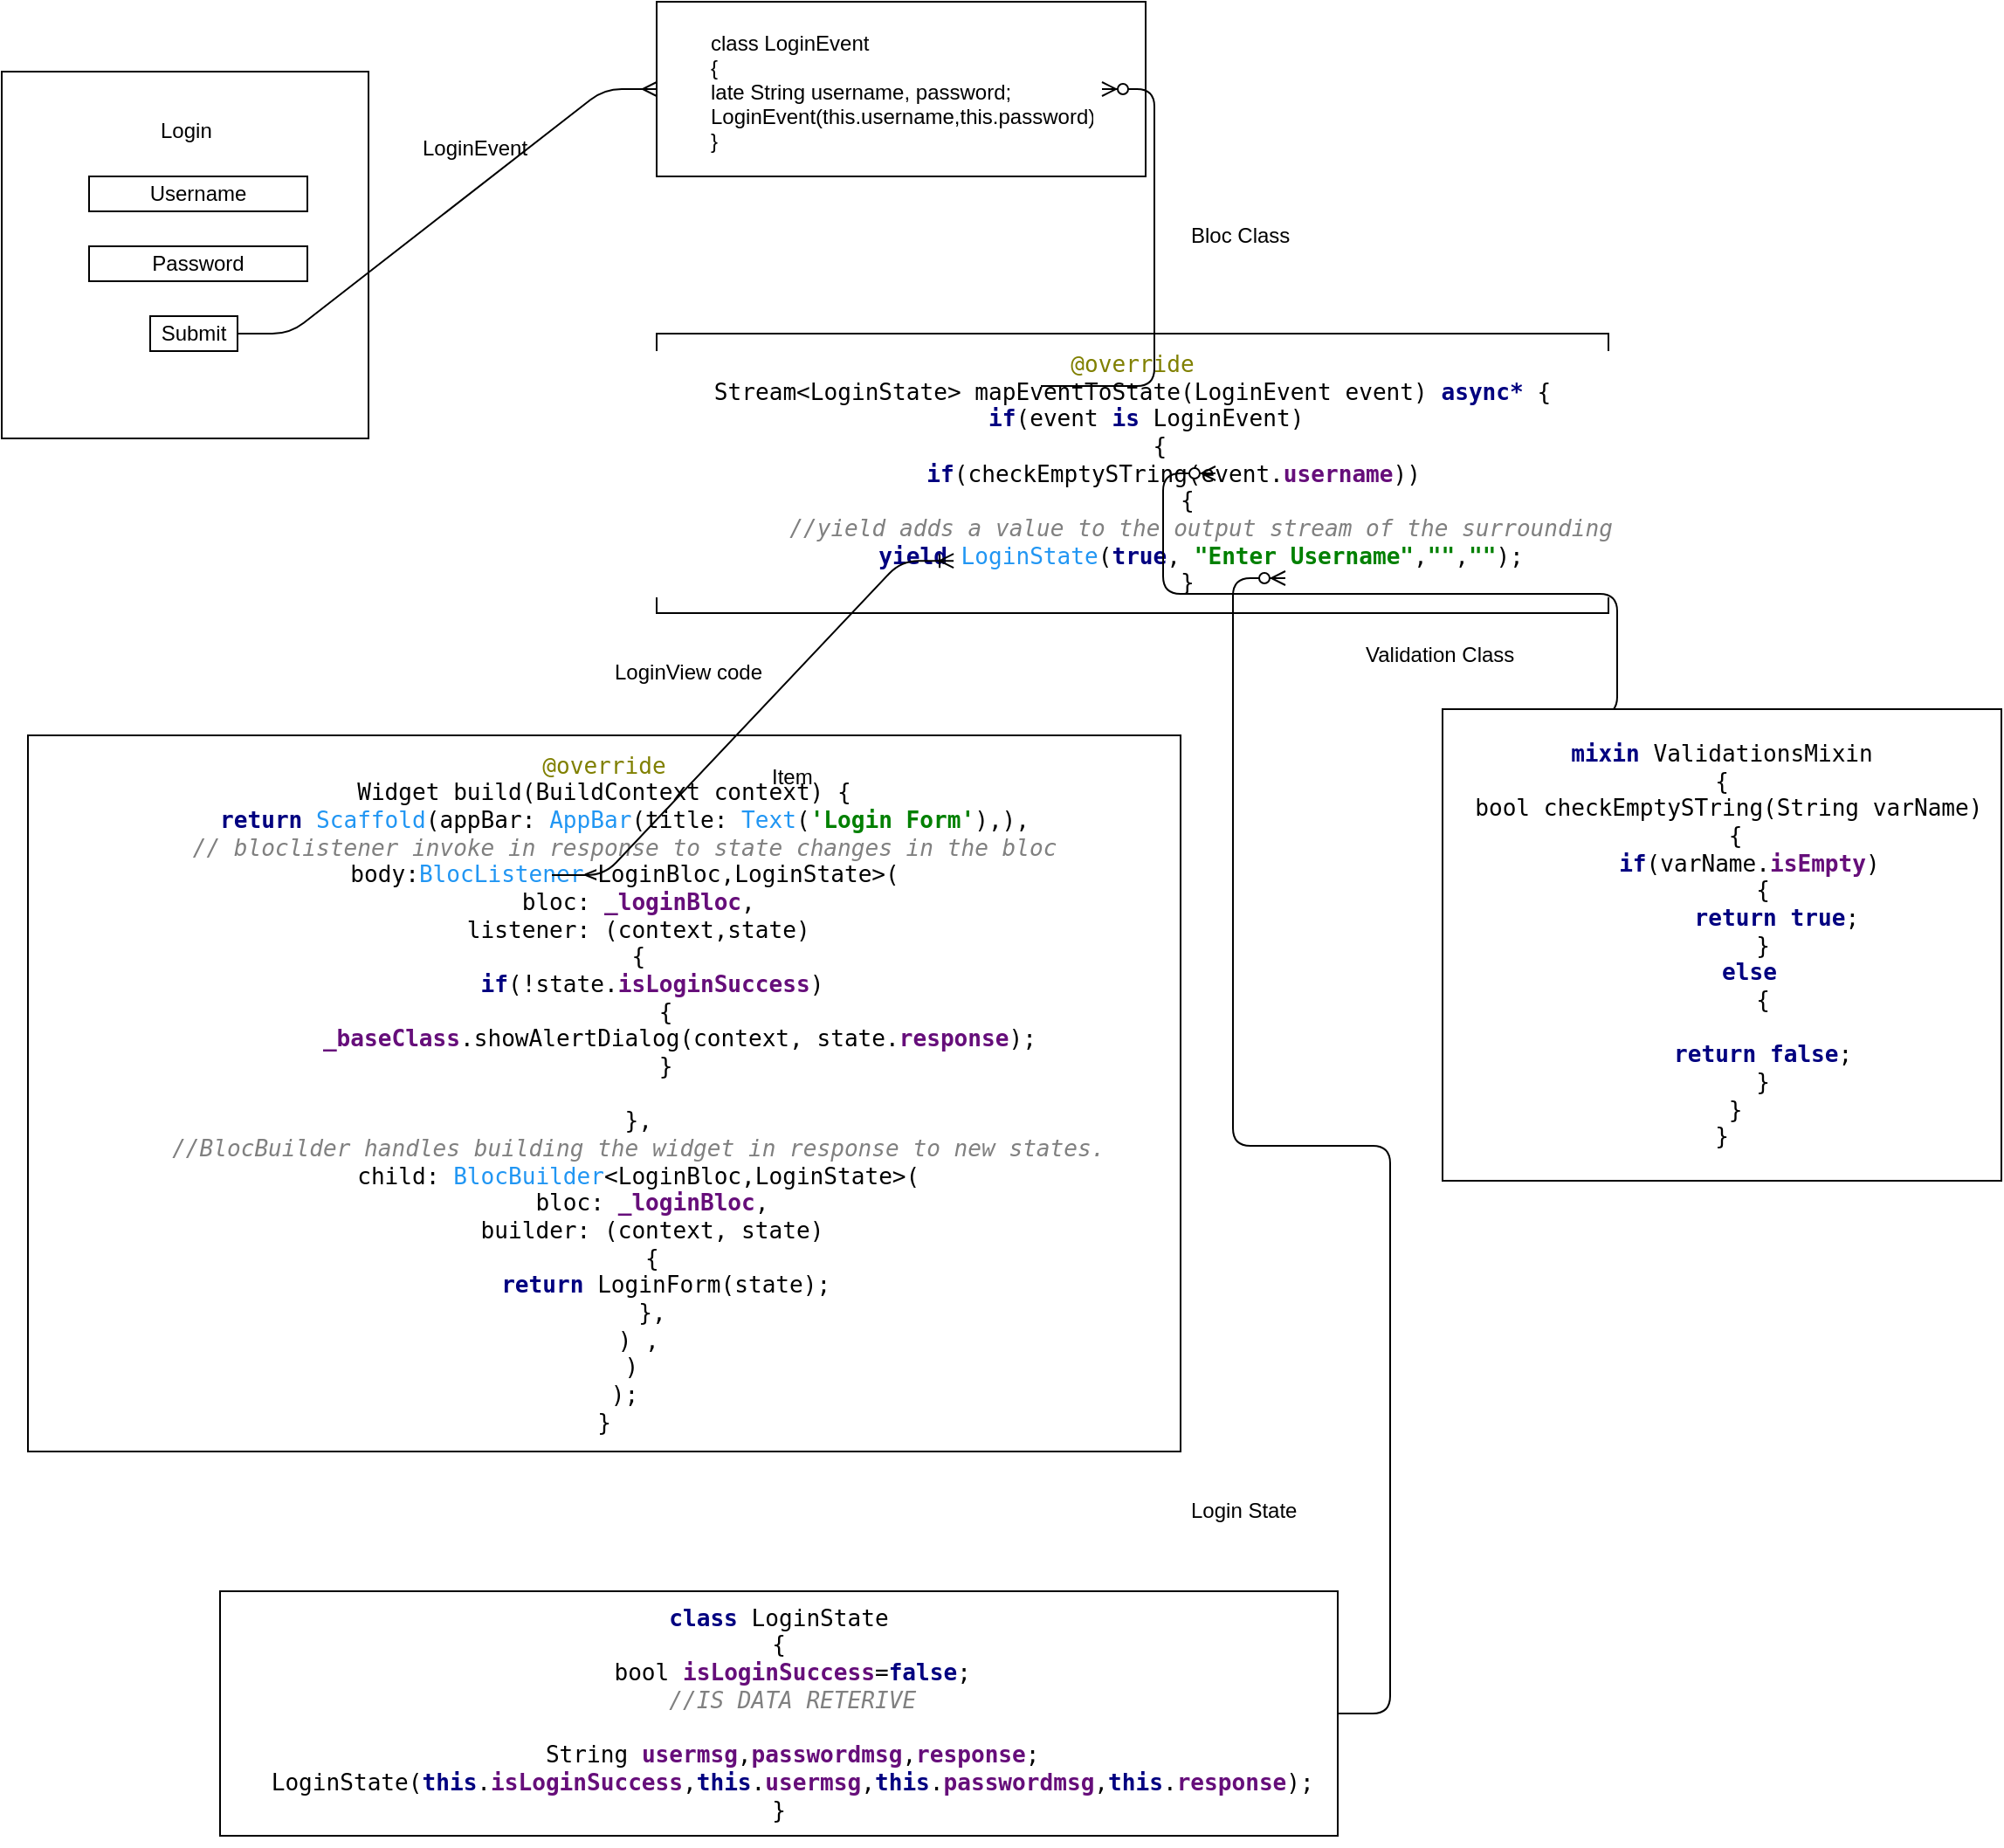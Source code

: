 <mxfile version="14.9.6" type="github">
  <diagram id="pxMbGjhxvE2CzqyP1hJF" name="Page-1">
    <mxGraphModel dx="924" dy="516" grid="1" gridSize="10" guides="1" tooltips="1" connect="1" arrows="1" fold="1" page="1" pageScale="1" pageWidth="850" pageHeight="1100" math="0" shadow="0">
      <root>
        <mxCell id="0" />
        <mxCell id="1" parent="0" />
        <mxCell id="L8xHCt0ksTSfUMufu73G-1" value="" style="whiteSpace=wrap;html=1;aspect=fixed;" vertex="1" parent="1">
          <mxGeometry x="65" y="50" width="210" height="210" as="geometry" />
        </mxCell>
        <mxCell id="L8xHCt0ksTSfUMufu73G-3" value="&lt;pre style=&quot;background-color: #ffffff ; color: #000000 ; font-family: &amp;quot;consolas&amp;quot; , monospace ; font-size: 9.8pt&quot;&gt;&lt;span style=&quot;color: #000080 ; font-weight: bold&quot;&gt;class &lt;/span&gt;LoginState&lt;br&gt;{&lt;br&gt;  bool &lt;span style=&quot;color: #660e7a ; font-weight: bold&quot;&gt;isLoginSuccess&lt;/span&gt;=&lt;span style=&quot;color: #000080 ; font-weight: bold&quot;&gt;false&lt;/span&gt;;&lt;br&gt;  &lt;span style=&quot;color: #808080 ; font-style: italic&quot;&gt;//IS DATA RETERIVE&lt;br&gt;&lt;/span&gt;&lt;span style=&quot;color: #808080 ; font-style: italic&quot;&gt;&lt;br&gt;&lt;/span&gt;&lt;span style=&quot;color: #808080 ; font-style: italic&quot;&gt;  &lt;/span&gt;String &lt;span style=&quot;color: #660e7a ; font-weight: bold&quot;&gt;usermsg&lt;/span&gt;,&lt;span style=&quot;color: #660e7a ; font-weight: bold&quot;&gt;passwordmsg&lt;/span&gt;,&lt;span style=&quot;color: #660e7a ; font-weight: bold&quot;&gt;response&lt;/span&gt;;&lt;br&gt;  LoginState(&lt;span style=&quot;color: #000080 ; font-weight: bold&quot;&gt;this&lt;/span&gt;.&lt;span style=&quot;color: #660e7a ; font-weight: bold&quot;&gt;isLoginSuccess&lt;/span&gt;,&lt;span style=&quot;color: #000080 ; font-weight: bold&quot;&gt;this&lt;/span&gt;.&lt;span style=&quot;color: #660e7a ; font-weight: bold&quot;&gt;usermsg&lt;/span&gt;,&lt;span style=&quot;color: #000080 ; font-weight: bold&quot;&gt;this&lt;/span&gt;.&lt;span style=&quot;color: #660e7a ; font-weight: bold&quot;&gt;passwordmsg&lt;/span&gt;,&lt;span style=&quot;color: #000080 ; font-weight: bold&quot;&gt;this&lt;/span&gt;.&lt;span style=&quot;color: #660e7a ; font-weight: bold&quot;&gt;response&lt;/span&gt;);&lt;br&gt;}&lt;/pre&gt;" style="rounded=0;whiteSpace=wrap;html=1;" vertex="1" parent="1">
          <mxGeometry x="190" y="920" width="640" height="140" as="geometry" />
        </mxCell>
        <mxCell id="L8xHCt0ksTSfUMufu73G-4" value="" style="rounded=0;whiteSpace=wrap;html=1;" vertex="1" parent="1">
          <mxGeometry x="440" y="10" width="280" height="100" as="geometry" />
        </mxCell>
        <mxCell id="L8xHCt0ksTSfUMufu73G-5" value="&lt;pre style=&quot;background-color: #ffffff ; color: #000000 ; font-family: &amp;quot;consolas&amp;quot; , monospace ; font-size: 9.8pt&quot;&gt;&lt;span style=&quot;color: #808000&quot;&gt;@override&lt;br&gt;&lt;/span&gt;Stream&amp;lt;LoginState&amp;gt; mapEventToState(LoginEvent event) &lt;span style=&quot;color: #000080 ; font-weight: bold&quot;&gt;async* &lt;/span&gt;{&lt;br&gt;  &lt;span style=&quot;color: #000080 ; font-weight: bold&quot;&gt;if&lt;/span&gt;(event &lt;span style=&quot;color: #000080 ; font-weight: bold&quot;&gt;is &lt;/span&gt;LoginEvent)&lt;br&gt;    {&lt;br&gt;      &lt;span style=&quot;color: #000080 ; font-weight: bold&quot;&gt;if&lt;/span&gt;(checkEmptySTring(event.&lt;span style=&quot;color: #660e7a ; font-weight: bold&quot;&gt;username&lt;/span&gt;))&lt;br&gt;        {&lt;br&gt;          &lt;span style=&quot;color: #808080 ; font-style: italic&quot;&gt;//yield adds a value to the output stream of the surrounding&lt;br&gt;&lt;/span&gt;&lt;span style=&quot;color: #808080 ; font-style: italic&quot;&gt;          &lt;/span&gt;&lt;span style=&quot;color: #000080 ; font-weight: bold&quot;&gt;yield &lt;/span&gt;&lt;span style=&quot;color: #2196f3&quot;&gt;LoginState&lt;/span&gt;(&lt;span style=&quot;color: #000080 ; font-weight: bold&quot;&gt;true&lt;/span&gt;, &lt;span style=&quot;color: #008000 ; font-weight: bold&quot;&gt;&quot;Enter Username&quot;&lt;/span&gt;,&lt;span style=&quot;color: #008000 ; font-weight: bold&quot;&gt;&quot;&quot;&lt;/span&gt;,&lt;span style=&quot;color: #008000 ; font-weight: bold&quot;&gt;&quot;&quot;&lt;/span&gt;);&lt;br&gt;        }&lt;/pre&gt;" style="rounded=0;whiteSpace=wrap;html=1;" vertex="1" parent="1">
          <mxGeometry x="440" y="200" width="545" height="160" as="geometry" />
        </mxCell>
        <mxCell id="L8xHCt0ksTSfUMufu73G-12" value="" style="edgeStyle=entityRelationEdgeStyle;fontSize=12;html=1;endArrow=ERmany;entryX=0;entryY=0.5;entryDx=0;entryDy=0;" edge="1" parent="1" target="L8xHCt0ksTSfUMufu73G-4">
          <mxGeometry width="100" height="100" relative="1" as="geometry">
            <mxPoint x="200" y="200" as="sourcePoint" />
            <mxPoint x="300" y="100" as="targetPoint" />
          </mxGeometry>
        </mxCell>
        <mxCell id="L8xHCt0ksTSfUMufu73G-15" value="Submit" style="whiteSpace=wrap;html=1;align=center;" vertex="1" parent="1">
          <mxGeometry x="150" y="190" width="50" height="20" as="geometry" />
        </mxCell>
        <mxCell id="L8xHCt0ksTSfUMufu73G-16" value="Username" style="whiteSpace=wrap;html=1;align=center;" vertex="1" parent="1">
          <mxGeometry x="115" y="110" width="125" height="20" as="geometry" />
        </mxCell>
        <mxCell id="L8xHCt0ksTSfUMufu73G-17" value="Password" style="whiteSpace=wrap;html=1;align=center;" vertex="1" parent="1">
          <mxGeometry x="115" y="150" width="125" height="20" as="geometry" />
        </mxCell>
        <mxCell id="L8xHCt0ksTSfUMufu73G-19" value="Login" style="text;strokeColor=none;fillColor=none;spacingLeft=4;spacingRight=4;overflow=hidden;rotatable=0;points=[[0,0.5],[1,0.5]];portConstraint=eastwest;fontSize=12;" vertex="1" parent="1">
          <mxGeometry x="150" y="70" width="40" height="30" as="geometry" />
        </mxCell>
        <mxCell id="L8xHCt0ksTSfUMufu73G-21" value="LoginEvent" style="text;strokeColor=none;fillColor=none;spacingLeft=4;spacingRight=4;overflow=hidden;rotatable=0;points=[[0,0.5],[1,0.5]];portConstraint=eastwest;fontSize=12;" vertex="1" parent="1">
          <mxGeometry x="300" y="80" width="100" height="30" as="geometry" />
        </mxCell>
        <mxCell id="L8xHCt0ksTSfUMufu73G-20" value="class LoginEvent&#xa;{&#xa; late String username, password;&#xa; LoginEvent(this.username,this.password);&#xa;}" style="text;strokeColor=none;fillColor=none;spacingLeft=4;spacingRight=4;overflow=hidden;rotatable=0;points=[[0,0.5],[1,0.5]];portConstraint=eastwest;fontSize=12;" vertex="1" parent="1">
          <mxGeometry x="465" y="20" width="230" height="80" as="geometry" />
        </mxCell>
        <mxCell id="L8xHCt0ksTSfUMufu73G-25" value="" style="edgeStyle=entityRelationEdgeStyle;fontSize=12;html=1;endArrow=ERzeroToMany;endFill=1;" edge="1" parent="1" target="L8xHCt0ksTSfUMufu73G-20">
          <mxGeometry width="100" height="100" relative="1" as="geometry">
            <mxPoint x="660" y="230" as="sourcePoint" />
            <mxPoint x="600" y="80" as="targetPoint" />
          </mxGeometry>
        </mxCell>
        <mxCell id="L8xHCt0ksTSfUMufu73G-26" value="" style="edgeStyle=entityRelationEdgeStyle;fontSize=12;html=1;endArrow=ERzeroToMany;endFill=1;" edge="1" parent="1">
          <mxGeometry width="100" height="100" relative="1" as="geometry">
            <mxPoint x="960" y="418" as="sourcePoint" />
            <mxPoint x="760" y="280" as="targetPoint" />
          </mxGeometry>
        </mxCell>
        <mxCell id="L8xHCt0ksTSfUMufu73G-27" value="&lt;pre style=&quot;background-color: #ffffff ; color: #000000 ; font-family: &amp;quot;consolas&amp;quot; , monospace ; font-size: 9.8pt&quot;&gt;&lt;span style=&quot;color: #000080 ; font-weight: bold&quot;&gt;mixin &lt;/span&gt;ValidationsMixin&lt;br&gt;{&lt;br&gt; bool checkEmptySTring(String varName)&lt;br&gt;  {&lt;br&gt;    &lt;span style=&quot;color: #000080 ; font-weight: bold&quot;&gt;if&lt;/span&gt;(varName.&lt;span style=&quot;color: #660e7a ; font-weight: bold&quot;&gt;isEmpty&lt;/span&gt;)&lt;br&gt;      {&lt;br&gt;        &lt;span style=&quot;color: #000080 ; font-weight: bold&quot;&gt;return true&lt;/span&gt;;&lt;br&gt;      }&lt;br&gt;    &lt;span style=&quot;color: #000080 ; font-weight: bold&quot;&gt;else&lt;br&gt;&lt;/span&gt;&lt;span style=&quot;color: #000080 ; font-weight: bold&quot;&gt;      &lt;/span&gt;{&lt;br&gt;&lt;br&gt;      &lt;span style=&quot;color: #000080 ; font-weight: bold&quot;&gt;return false&lt;/span&gt;;&lt;br&gt;      }&lt;br&gt;  }&lt;br&gt;}&lt;/pre&gt;" style="whiteSpace=wrap;html=1;align=center;" vertex="1" parent="1">
          <mxGeometry x="890" y="415" width="320" height="270" as="geometry" />
        </mxCell>
        <mxCell id="L8xHCt0ksTSfUMufu73G-30" value="&lt;pre style=&quot;background-color: rgb(255 , 255 , 255) ; font-family: &amp;#34;consolas&amp;#34; , monospace ; font-size: 9.8pt&quot;&gt;&lt;span style=&quot;color: #808000&quot;&gt;@override&lt;br&gt;&lt;/span&gt;Widget build(BuildContext context) {&lt;br&gt;   &lt;span style=&quot;color: #000080 ; font-weight: bold&quot;&gt;return &lt;/span&gt;&lt;span style=&quot;color: #2196f3&quot;&gt;Scaffold&lt;/span&gt;(appBar: &lt;span style=&quot;color: #2196f3&quot;&gt;AppBar&lt;/span&gt;(title: &lt;span style=&quot;color: #2196f3&quot;&gt;Text&lt;/span&gt;(&lt;span style=&quot;color: #008000 ; font-weight: bold&quot;&gt;&#39;Login Form&#39;&lt;/span&gt;),),&lt;br&gt;   &lt;span style=&quot;color: #808080 ; font-style: italic&quot;&gt;// bloclistener invoke in response to state changes in the bloc&lt;br&gt;&lt;/span&gt;&lt;span style=&quot;color: #808080 ; font-style: italic&quot;&gt;   &lt;/span&gt;body:&lt;span style=&quot;color: #2196f3&quot;&gt;BlocListener&lt;/span&gt;&amp;lt;LoginBloc,LoginState&amp;gt;(&lt;br&gt;     bloc: &lt;span style=&quot;color: #660e7a ; font-weight: bold&quot;&gt;_loginBloc&lt;/span&gt;,&lt;br&gt;     listener: (context,state)&lt;br&gt;     {&lt;br&gt;       &lt;span style=&quot;color: #000080 ; font-weight: bold&quot;&gt;if&lt;/span&gt;(!state.&lt;span style=&quot;color: #660e7a ; font-weight: bold&quot;&gt;isLoginSuccess&lt;/span&gt;)&lt;br&gt;         {&lt;br&gt;           &lt;span style=&quot;color: #660e7a ; font-weight: bold&quot;&gt;_baseClass&lt;/span&gt;.showAlertDialog(context, state.&lt;span style=&quot;color: #660e7a ; font-weight: bold&quot;&gt;response&lt;/span&gt;);&lt;br&gt;         }&lt;br&gt;&lt;br&gt;     },&lt;br&gt;     &lt;span style=&quot;color: #808080 ; font-style: italic&quot;&gt;//BlocBuilder handles building the widget in response to new states.&lt;br&gt;&lt;/span&gt;&lt;span style=&quot;color: #808080 ; font-style: italic&quot;&gt;     &lt;/span&gt;child: &lt;span style=&quot;color: #2196f3&quot;&gt;BlocBuilder&lt;/span&gt;&amp;lt;LoginBloc,LoginState&amp;gt;(&lt;br&gt;       bloc: &lt;span style=&quot;color: #660e7a ; font-weight: bold&quot;&gt;_loginBloc&lt;/span&gt;,&lt;br&gt;       builder: (context, state)&lt;br&gt;       {&lt;br&gt;         &lt;span style=&quot;color: #000080 ; font-weight: bold&quot;&gt;return &lt;/span&gt;LoginForm(state);&lt;br&gt;       },&lt;br&gt;     ) ,&lt;br&gt;    )&lt;br&gt;   );&lt;br&gt;}&lt;/pre&gt;" style="whiteSpace=wrap;html=1;align=center;" vertex="1" parent="1">
          <mxGeometry x="80" y="430" width="660" height="410" as="geometry" />
        </mxCell>
        <mxCell id="L8xHCt0ksTSfUMufu73G-31" value="" style="edgeStyle=entityRelationEdgeStyle;fontSize=12;html=1;endArrow=ERoneToMany;entryX=0.312;entryY=0.813;entryDx=0;entryDy=0;entryPerimeter=0;" edge="1" parent="1" target="L8xHCt0ksTSfUMufu73G-5">
          <mxGeometry width="100" height="100" relative="1" as="geometry">
            <mxPoint x="380" y="510" as="sourcePoint" />
            <mxPoint x="480" y="410" as="targetPoint" />
          </mxGeometry>
        </mxCell>
        <mxCell id="L8xHCt0ksTSfUMufu73G-32" value="Bloc Class" style="text;strokeColor=none;fillColor=none;spacingLeft=4;spacingRight=4;overflow=hidden;rotatable=0;points=[[0,0.5],[1,0.5]];portConstraint=eastwest;fontSize=12;" vertex="1" parent="1">
          <mxGeometry x="740" y="130" width="130" height="30" as="geometry" />
        </mxCell>
        <mxCell id="L8xHCt0ksTSfUMufu73G-33" value="LoginView code" style="text;strokeColor=none;fillColor=none;spacingLeft=4;spacingRight=4;overflow=hidden;rotatable=0;points=[[0,0.5],[1,0.5]];portConstraint=eastwest;fontSize=12;" vertex="1" parent="1">
          <mxGeometry x="410" y="380" width="100" height="30" as="geometry" />
        </mxCell>
        <mxCell id="L8xHCt0ksTSfUMufu73G-34" value="Item" style="text;strokeColor=none;fillColor=none;spacingLeft=4;spacingRight=4;overflow=hidden;rotatable=0;points=[[0,0.5],[1,0.5]];portConstraint=eastwest;fontSize=12;" vertex="1" parent="1">
          <mxGeometry x="500" y="440" width="40" height="30" as="geometry" />
        </mxCell>
        <mxCell id="L8xHCt0ksTSfUMufu73G-35" value="Validation Class" style="text;strokeColor=none;fillColor=none;spacingLeft=4;spacingRight=4;overflow=hidden;rotatable=0;points=[[0,0.5],[1,0.5]];portConstraint=eastwest;fontSize=12;" vertex="1" parent="1">
          <mxGeometry x="840" y="370" width="110" height="30" as="geometry" />
        </mxCell>
        <mxCell id="L8xHCt0ksTSfUMufu73G-36" value="" style="edgeStyle=entityRelationEdgeStyle;fontSize=12;html=1;endArrow=ERzeroToMany;endFill=1;" edge="1" parent="1" source="L8xHCt0ksTSfUMufu73G-3">
          <mxGeometry width="100" height="100" relative="1" as="geometry">
            <mxPoint x="700" y="440" as="sourcePoint" />
            <mxPoint x="800" y="340" as="targetPoint" />
          </mxGeometry>
        </mxCell>
        <mxCell id="L8xHCt0ksTSfUMufu73G-37" value="Login State" style="text;strokeColor=none;fillColor=none;spacingLeft=4;spacingRight=4;overflow=hidden;rotatable=0;points=[[0,0.5],[1,0.5]];portConstraint=eastwest;fontSize=12;" vertex="1" parent="1">
          <mxGeometry x="740" y="860" width="90" height="30" as="geometry" />
        </mxCell>
      </root>
    </mxGraphModel>
  </diagram>
</mxfile>
